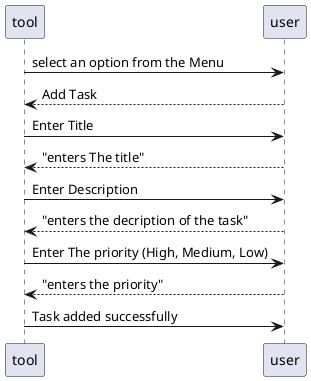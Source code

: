 @@startuml
tool -> user: select an option from the Menu
user --> tool: Add Task
tool -> user: Enter Title
user --> tool: "enters The title"
tool -> user: Enter Description
user --> tool: "enters the decription of the task"
tool -> user: Enter The priority (High, Medium, Low)
user --> tool: "enters the priority"
tool -> user: Task added successfully

@@enduml